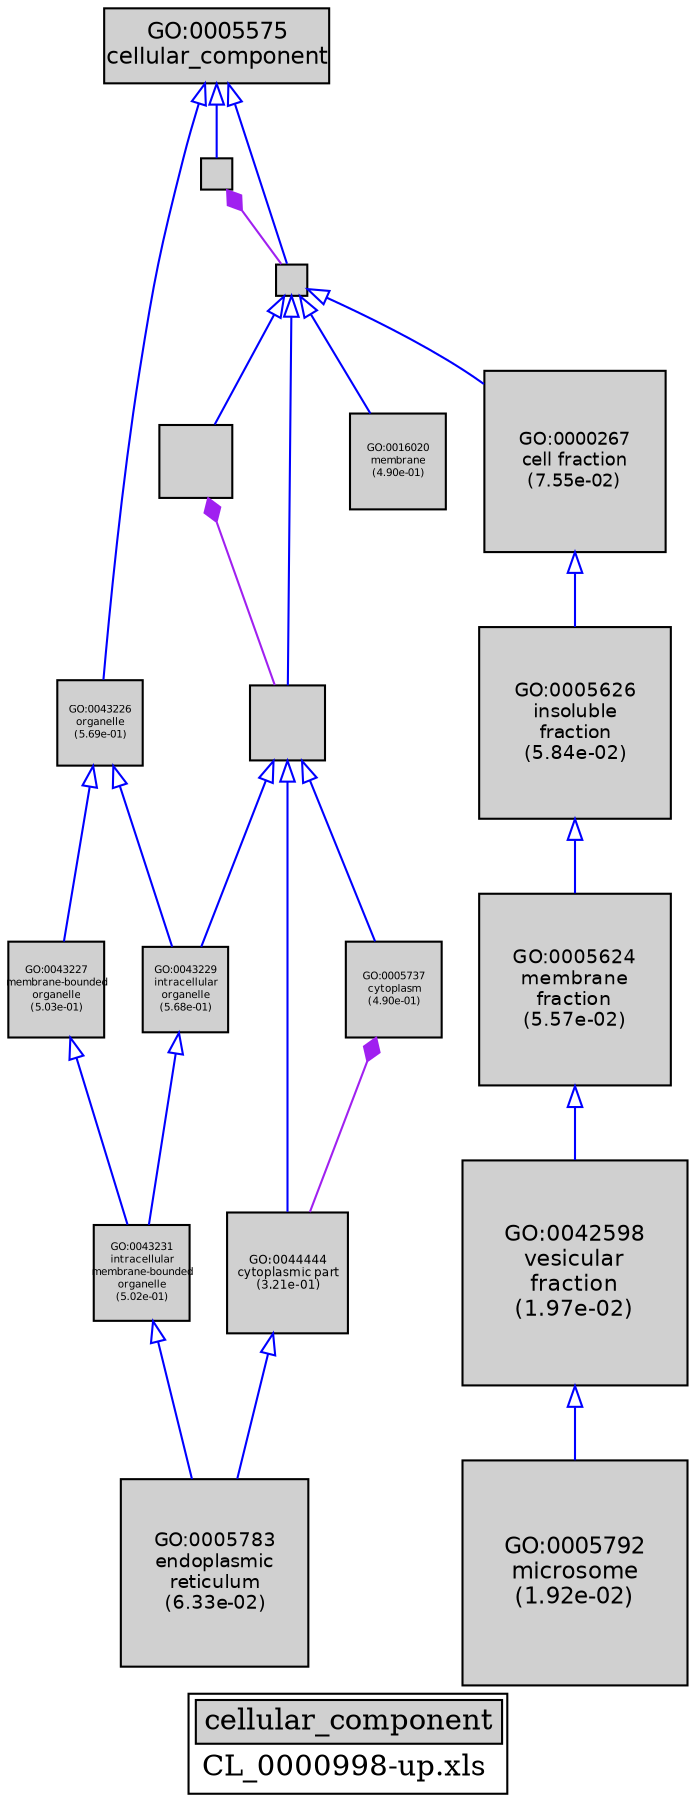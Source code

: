 digraph "cellular_component" {
graph [ bgcolor = "#FFFFFF", label = <<TABLE COLOR="black" BGCOLOR="white"><TR><TD COLSPAN="2" BGCOLOR="#D0D0D0"><FONT COLOR="black">cellular_component</FONT></TD></TR><TR><TD BORDER="0">CL_0000998-up.xls</TD></TR></TABLE>> ];
node [ fontname = "Helvetica" ];

subgraph "nodes" {

node [ style = "filled", fixedsize = "true", width = 1, shape = "box", fontsize = 9, fillcolor = "#D0D0D0", fontcolor = "black", color = "black" ];

"GO:0005783" [ URL = "#GO:0005783", label = <<TABLE BORDER="0"><TR><TD>GO:0005783<BR/>endoplasmic<BR/>reticulum<BR/>(6.33e-02)</TD></TR></TABLE>>, width = 1.2546378604, shape = "box", fontsize = 9.03339259487, height = 1.2546378604 ];
"GO:0005622" [ URL = "#GO:0005622", label = "", width = 0.483389505251, shape = "box", height = 0.483389505251 ];
"GO:0005626" [ URL = "#GO:0005626", label = <<TABLE BORDER="0"><TR><TD>GO:0005626<BR/>insoluble<BR/>fraction<BR/>(5.84e-02)</TD></TR></TABLE>>, width = 1.27257002586, shape = "box", fontsize = 9.16250418618, height = 1.27257002586 ];
"GO:0005623" [ URL = "#GO:0005623", label = "", width = 0.208726822719, shape = "box", height = 0.208726822719 ];
"GO:0044464" [ URL = "#GO:0044464", label = "", width = 0.208726822719, shape = "box", height = 0.208726822719 ];
"GO:0005575" [ URL = "#GO:0005575", label = <<TABLE BORDER="0"><TR><TD>GO:0005575<BR/>cellular_component</TD></TR></TABLE>>, width = 1.5, shape = "box", fontsize = 10.8 ];
"GO:0043227" [ URL = "#GO:0043227", label = <<TABLE BORDER="0"><TR><TD>GO:0043227<BR/>membrane-bounded<BR/>organelle<BR/>(5.03e-01)</TD></TR></TABLE>>, width = 0.632170040291, shape = "box", fontsize = 5.0, height = 0.632170040291 ];
"GO:0005624" [ URL = "#GO:0005624", label = <<TABLE BORDER="0"><TR><TD>GO:0005624<BR/>membrane<BR/>fraction<BR/>(5.57e-02)</TD></TR></TABLE>>, width = 1.2832356206, shape = "box", fontsize = 9.23929646832, height = 1.2832356206 ];
"GO:0044424" [ URL = "#GO:0044424", label = "", width = 0.495626463966, shape = "box", height = 0.495626463966 ];
"GO:0016020" [ URL = "#GO:0016020", label = <<TABLE BORDER="0"><TR><TD>GO:0016020<BR/>membrane<BR/>(4.90e-01)</TD></TR></TABLE>>, width = 0.643892554815, shape = "box", fontsize = 5.0, height = 0.643892554815 ];
"GO:0043226" [ URL = "#GO:0043226", label = <<TABLE BORDER="0"><TR><TD>GO:0043226<BR/>organelle<BR/>(5.69e-01)</TD></TR></TABLE>>, width = 0.573700260099, shape = "box", fontsize = 5.0, height = 0.573700260099 ];
"GO:0005792" [ URL = "#GO:0005792", label = <<TABLE BORDER="0"><TR><TD>GO:0005792<BR/>microsome<BR/>(1.92e-02)</TD></TR></TABLE>>, width = 1.5, shape = "box", fontsize = 10.8, height = 1.5 ];
"GO:0042598" [ URL = "#GO:0042598", label = <<TABLE BORDER="0"><TR><TD>GO:0042598<BR/>vesicular<BR/>fraction<BR/>(1.97e-02)</TD></TR></TABLE>>, width = 1.4951478017, shape = "box", fontsize = 10.7650641722, height = 1.4951478017 ];
"GO:0005737" [ URL = "#GO:0005737", label = <<TABLE BORDER="0"><TR><TD>GO:0005737<BR/>cytoplasm<BR/>(4.90e-01)</TD></TR></TABLE>>, width = 0.643388198135, shape = "box", fontsize = 5.0, height = 0.643388198135 ];
"GO:0043231" [ URL = "#GO:0043231", label = <<TABLE BORDER="0"><TR><TD>GO:0043231<BR/>intracellular<BR/>membrane-bounded<BR/>organelle<BR/>(5.02e-01)</TD></TR></TABLE>>, width = 0.633059930934, shape = "box", fontsize = 5.0, height = 0.633059930934 ];
"GO:0044444" [ URL = "#GO:0044444", label = <<TABLE BORDER="0"><TR><TD>GO:0044444<BR/>cytoplasmic part<BR/>(3.21e-01)</TD></TR></TABLE>>, width = 0.808684270284, shape = "box", fontsize = 5.82252674605, height = 0.808684270284 ];
"GO:0000267" [ URL = "#GO:0000267", label = <<TABLE BORDER="0"><TR><TD>GO:0000267<BR/>cell fraction<BR/>(7.55e-02)</TD></TR></TABLE>>, width = 1.21410485406, shape = "box", fontsize = 8.74155494926, height = 1.21410485406 ];
"GO:0043229" [ URL = "#GO:0043229", label = <<TABLE BORDER="0"><TR><TD>GO:0043229<BR/>intracellular<BR/>organelle<BR/>(5.68e-01)</TD></TR></TABLE>>, width = 0.575107188692, shape = "box", fontsize = 5.0, height = 0.575107188692 ];
}
subgraph "edges" {


edge [ dir = "back", weight = 1 ];
subgraph "regulates" {


edge [ color = "cyan", arrowtail = "none" ];
subgraph "positive" {


edge [ color = "green", arrowtail = "vee" ];
}
subgraph "negative" {


edge [ color = "red", arrowtail = "tee" ];
}
}
subgraph "part_of" {


edge [ color = "purple", arrowtail = "diamond", weight = 2.5 ];
"GO:0005737" -> "GO:0044444";
"GO:0005622" -> "GO:0044424";
"GO:0005623" -> "GO:0044464";
}
subgraph "is_a" {


edge [ color = "blue", arrowtail = "empty", weight = 5.0 ];
"GO:0044464" -> "GO:0000267";
"GO:0005575" -> "GO:0044464";
"GO:0044424" -> "GO:0043229";
"GO:0044444" -> "GO:0005783";
"GO:0044424" -> "GO:0044444";
"GO:0042598" -> "GO:0005792";
"GO:0043226" -> "GO:0043229";
"GO:0044464" -> "GO:0044424";
"GO:0044464" -> "GO:0016020";
"GO:0044464" -> "GO:0005622";
"GO:0005624" -> "GO:0042598";
"GO:0043227" -> "GO:0043231";
"GO:0005575" -> "GO:0043226";
"GO:0000267" -> "GO:0005626";
"GO:0005575" -> "GO:0005623";
"GO:0005626" -> "GO:0005624";
"GO:0044424" -> "GO:0005737";
"GO:0043229" -> "GO:0043231";
"GO:0043226" -> "GO:0043227";
"GO:0043231" -> "GO:0005783";
}
}
}
